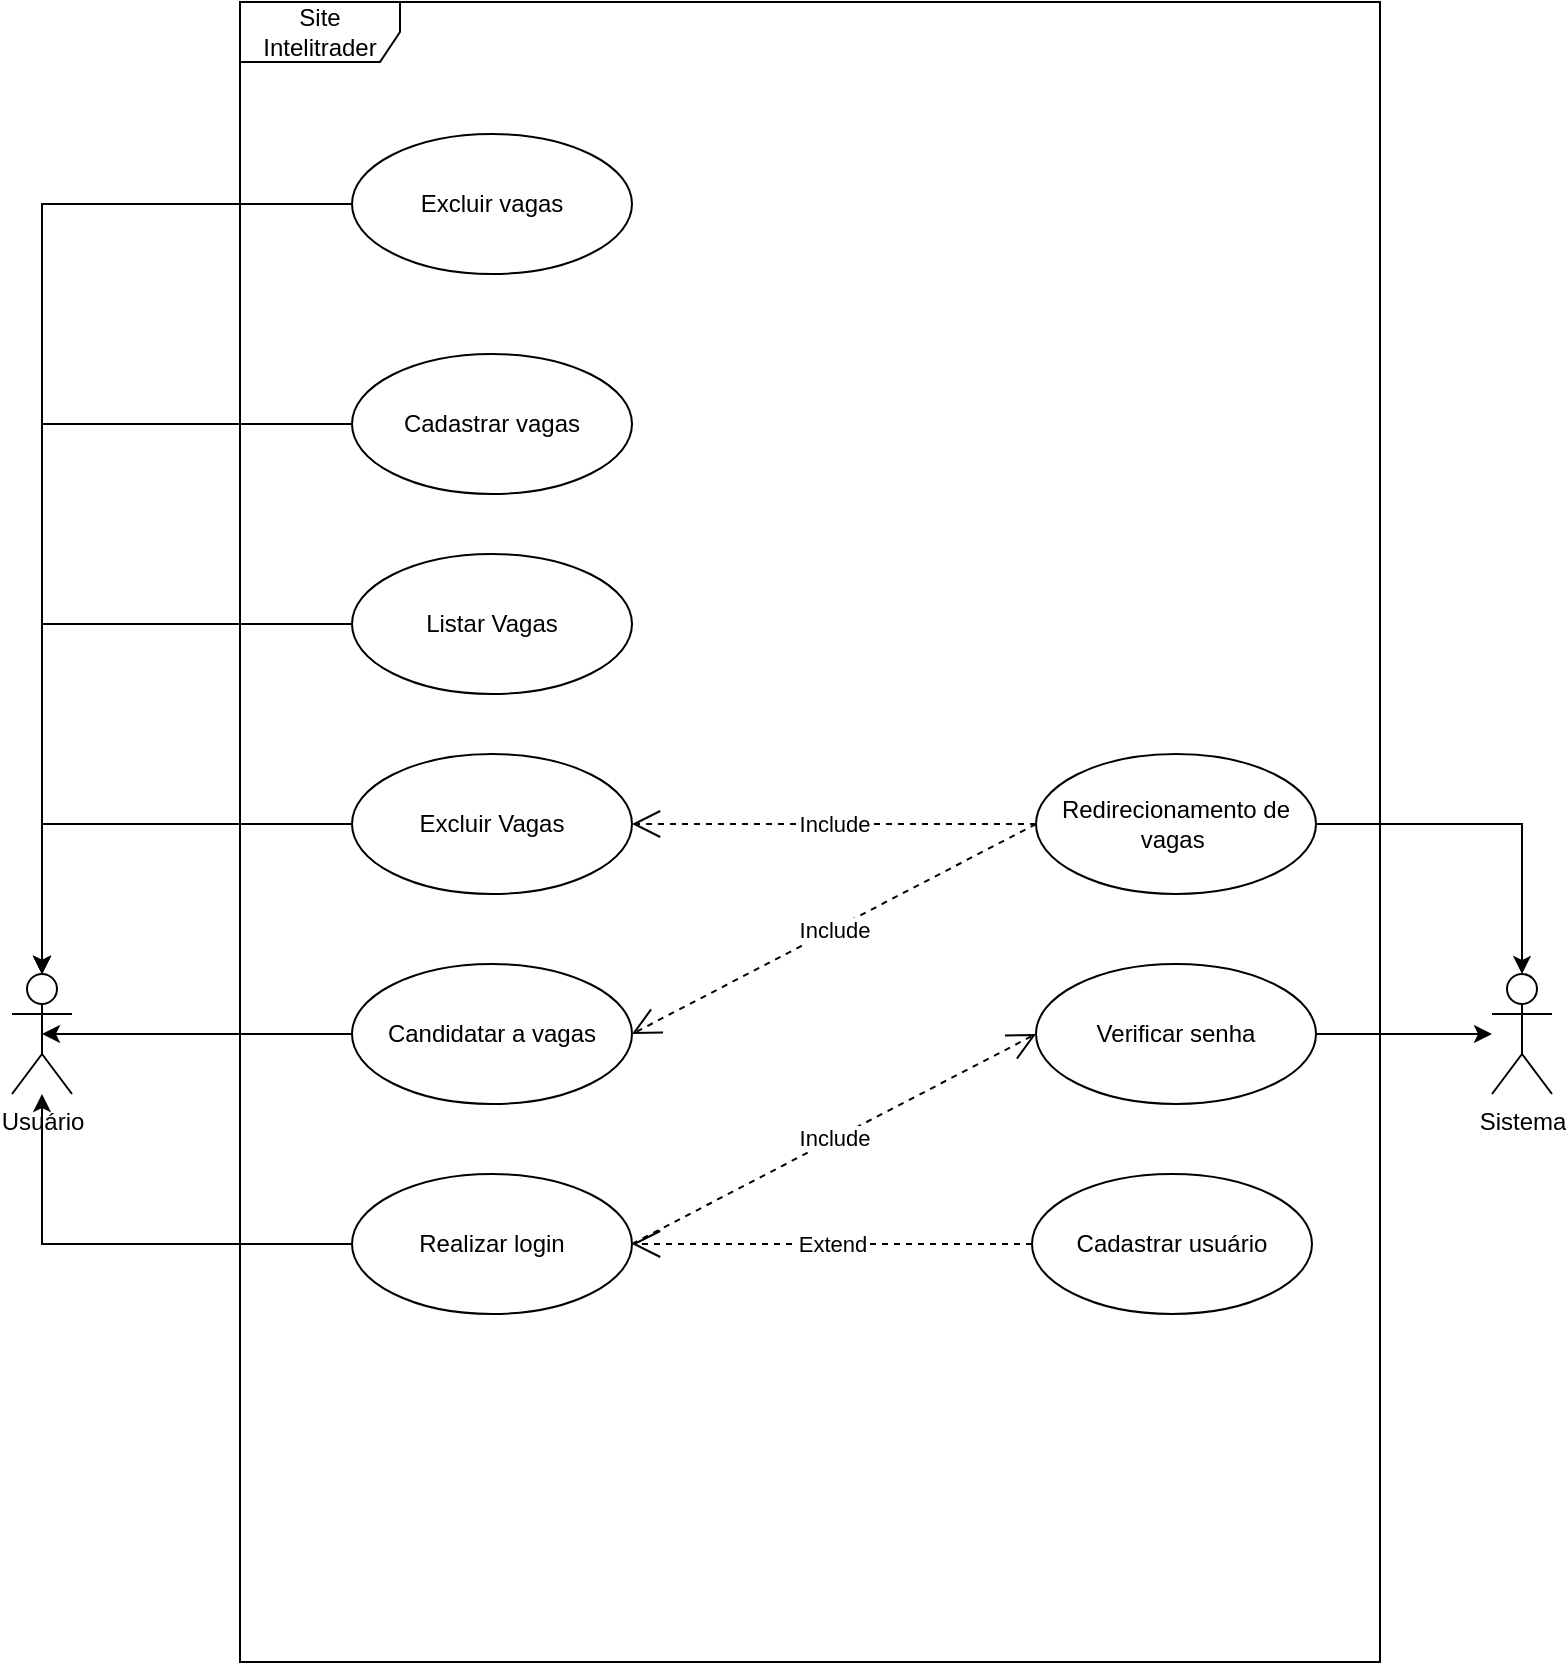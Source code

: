 <mxfile version="15.4.3" type="device" pages="3"><diagram id="Y1GSTV71IrU1WgBcMobA" name="Caso de uso"><mxGraphModel dx="2500" dy="929" grid="1" gridSize="10" guides="1" tooltips="1" connect="1" arrows="1" fold="1" page="1" pageScale="1" pageWidth="827" pageHeight="1169" math="0" shadow="0"><root><mxCell id="0"/><mxCell id="1" parent="0"/><mxCell id="raB1LwZWOxaEmCROiney-6" value="Usuário" style="shape=umlActor;verticalLabelPosition=bottom;verticalAlign=top;html=1;" vertex="1" parent="1"><mxGeometry x="-224" y="586" width="30" height="60" as="geometry"/></mxCell><mxCell id="raB1LwZWOxaEmCROiney-7" style="edgeStyle=orthogonalEdgeStyle;rounded=0;orthogonalLoop=1;jettySize=auto;html=1;" edge="1" parent="1" source="raB1LwZWOxaEmCROiney-8" target="raB1LwZWOxaEmCROiney-6"><mxGeometry relative="1" as="geometry"/></mxCell><mxCell id="raB1LwZWOxaEmCROiney-8" value="Realizar login" style="ellipse;whiteSpace=wrap;html=1;" vertex="1" parent="1"><mxGeometry x="-54" y="686" width="140" height="70" as="geometry"/></mxCell><mxCell id="raB1LwZWOxaEmCROiney-9" style="edgeStyle=orthogonalEdgeStyle;rounded=0;orthogonalLoop=1;jettySize=auto;html=1;exitX=0;exitY=0.5;exitDx=0;exitDy=0;entryX=0.5;entryY=0.5;entryDx=0;entryDy=0;entryPerimeter=0;" edge="1" parent="1" source="raB1LwZWOxaEmCROiney-10" target="raB1LwZWOxaEmCROiney-6"><mxGeometry relative="1" as="geometry"/></mxCell><mxCell id="raB1LwZWOxaEmCROiney-10" value="Candidatar a vagas" style="ellipse;whiteSpace=wrap;html=1;" vertex="1" parent="1"><mxGeometry x="-54" y="581" width="140" height="70" as="geometry"/></mxCell><mxCell id="raB1LwZWOxaEmCROiney-11" value="Sistema" style="shape=umlActor;verticalLabelPosition=bottom;verticalAlign=top;html=1;" vertex="1" parent="1"><mxGeometry x="516" y="586" width="30" height="60" as="geometry"/></mxCell><mxCell id="raB1LwZWOxaEmCROiney-12" style="edgeStyle=orthogonalEdgeStyle;rounded=0;orthogonalLoop=1;jettySize=auto;html=1;exitX=0;exitY=0.5;exitDx=0;exitDy=0;" edge="1" parent="1" source="raB1LwZWOxaEmCROiney-13" target="raB1LwZWOxaEmCROiney-6"><mxGeometry relative="1" as="geometry"/></mxCell><mxCell id="raB1LwZWOxaEmCROiney-13" value="Excluir Vagas" style="ellipse;whiteSpace=wrap;html=1;" vertex="1" parent="1"><mxGeometry x="-54" y="476" width="140" height="70" as="geometry"/></mxCell><mxCell id="raB1LwZWOxaEmCROiney-14" value="Include" style="endArrow=open;endSize=12;dashed=1;html=1;entryX=0;entryY=0.5;entryDx=0;entryDy=0;exitX=1;exitY=0.5;exitDx=0;exitDy=0;" edge="1" parent="1" source="raB1LwZWOxaEmCROiney-8" target="raB1LwZWOxaEmCROiney-16"><mxGeometry width="160" relative="1" as="geometry"><mxPoint x="206" y="666" as="sourcePoint"/><mxPoint x="286" y="666" as="targetPoint"/></mxGeometry></mxCell><mxCell id="raB1LwZWOxaEmCROiney-15" style="edgeStyle=orthogonalEdgeStyle;rounded=0;orthogonalLoop=1;jettySize=auto;html=1;exitX=1;exitY=0.5;exitDx=0;exitDy=0;" edge="1" parent="1" source="raB1LwZWOxaEmCROiney-16" target="raB1LwZWOxaEmCROiney-11"><mxGeometry relative="1" as="geometry"/></mxCell><mxCell id="raB1LwZWOxaEmCROiney-16" value="Verificar senha" style="ellipse;whiteSpace=wrap;html=1;" vertex="1" parent="1"><mxGeometry x="288" y="581" width="140" height="70" as="geometry"/></mxCell><mxCell id="raB1LwZWOxaEmCROiney-17" value="Cadastrar usuário" style="ellipse;whiteSpace=wrap;html=1;" vertex="1" parent="1"><mxGeometry x="286" y="686" width="140" height="70" as="geometry"/></mxCell><mxCell id="raB1LwZWOxaEmCROiney-18" value="Extend" style="endArrow=open;endSize=12;dashed=1;html=1;entryX=1;entryY=0.5;entryDx=0;entryDy=0;exitX=0;exitY=0.5;exitDx=0;exitDy=0;" edge="1" parent="1" source="raB1LwZWOxaEmCROiney-17" target="raB1LwZWOxaEmCROiney-8"><mxGeometry width="160" relative="1" as="geometry"><mxPoint x="196" y="736" as="sourcePoint"/><mxPoint x="346" y="446" as="targetPoint"/></mxGeometry></mxCell><mxCell id="raB1LwZWOxaEmCROiney-19" style="edgeStyle=orthogonalEdgeStyle;rounded=0;orthogonalLoop=1;jettySize=auto;html=1;exitX=0;exitY=0.5;exitDx=0;exitDy=0;" edge="1" parent="1" source="raB1LwZWOxaEmCROiney-20" target="raB1LwZWOxaEmCROiney-6"><mxGeometry relative="1" as="geometry"/></mxCell><mxCell id="raB1LwZWOxaEmCROiney-20" value="Listar Vagas" style="ellipse;whiteSpace=wrap;html=1;" vertex="1" parent="1"><mxGeometry x="-54" y="376" width="140" height="70" as="geometry"/></mxCell><mxCell id="raB1LwZWOxaEmCROiney-21" style="edgeStyle=orthogonalEdgeStyle;rounded=0;orthogonalLoop=1;jettySize=auto;html=1;exitX=1;exitY=0.5;exitDx=0;exitDy=0;" edge="1" parent="1" source="raB1LwZWOxaEmCROiney-22" target="raB1LwZWOxaEmCROiney-11"><mxGeometry relative="1" as="geometry"/></mxCell><mxCell id="raB1LwZWOxaEmCROiney-22" value="Redirecionamento de vagas&amp;nbsp;" style="ellipse;whiteSpace=wrap;html=1;" vertex="1" parent="1"><mxGeometry x="288" y="476" width="140" height="70" as="geometry"/></mxCell><mxCell id="raB1LwZWOxaEmCROiney-23" value="Include" style="endArrow=open;endSize=12;dashed=1;html=1;entryX=1;entryY=0.5;entryDx=0;entryDy=0;exitX=0;exitY=0.5;exitDx=0;exitDy=0;" edge="1" parent="1" source="raB1LwZWOxaEmCROiney-22" target="raB1LwZWOxaEmCROiney-10"><mxGeometry width="160" relative="1" as="geometry"><mxPoint x="85.997" y="596.251" as="sourcePoint"/><mxPoint x="246.5" y="516" as="targetPoint"/></mxGeometry></mxCell><mxCell id="raB1LwZWOxaEmCROiney-24" style="edgeStyle=orthogonalEdgeStyle;rounded=0;orthogonalLoop=1;jettySize=auto;html=1;exitX=0;exitY=0.5;exitDx=0;exitDy=0;entryX=0.5;entryY=0;entryDx=0;entryDy=0;entryPerimeter=0;" edge="1" parent="1" source="raB1LwZWOxaEmCROiney-25" target="raB1LwZWOxaEmCROiney-6"><mxGeometry relative="1" as="geometry"><mxPoint x="-64" y="286" as="sourcePoint"/><mxPoint x="-199" y="596" as="targetPoint"/></mxGeometry></mxCell><mxCell id="raB1LwZWOxaEmCROiney-25" value="Cadastrar vagas" style="ellipse;whiteSpace=wrap;html=1;" vertex="1" parent="1"><mxGeometry x="-54" y="276" width="140" height="70" as="geometry"/></mxCell><mxCell id="raB1LwZWOxaEmCROiney-26" value="Include" style="endArrow=open;endSize=12;dashed=1;html=1;entryX=1;entryY=0.5;entryDx=0;entryDy=0;exitX=0;exitY=0.5;exitDx=0;exitDy=0;" edge="1" parent="1" source="raB1LwZWOxaEmCROiney-22" target="raB1LwZWOxaEmCROiney-13"><mxGeometry width="160" relative="1" as="geometry"><mxPoint x="236" y="521.0" as="sourcePoint"/><mxPoint x="75.497" y="601.251" as="targetPoint"/></mxGeometry></mxCell><mxCell id="raB1LwZWOxaEmCROiney-27" value="Excluir vagas" style="ellipse;whiteSpace=wrap;html=1;" vertex="1" parent="1"><mxGeometry x="-54" y="166" width="140" height="70" as="geometry"/></mxCell><mxCell id="raB1LwZWOxaEmCROiney-28" style="edgeStyle=orthogonalEdgeStyle;rounded=0;orthogonalLoop=1;jettySize=auto;html=1;exitX=0;exitY=0.5;exitDx=0;exitDy=0;entryX=0.5;entryY=0;entryDx=0;entryDy=0;entryPerimeter=0;" edge="1" parent="1" source="raB1LwZWOxaEmCROiney-27" target="raB1LwZWOxaEmCROiney-6"><mxGeometry relative="1" as="geometry"><mxPoint x="-44" y="321" as="sourcePoint"/><mxPoint x="-199" y="596" as="targetPoint"/></mxGeometry></mxCell><mxCell id="raB1LwZWOxaEmCROiney-29" value="Site Intelitrader" style="shape=umlFrame;whiteSpace=wrap;html=1;width=80;height=30;" vertex="1" parent="1"><mxGeometry x="-110" y="100" width="570" height="830" as="geometry"/></mxCell></root></mxGraphModel></diagram><diagram id="bwEKutfenCtStcCAIAfY" name="Modelo Conceitual"><mxGraphModel dx="1422" dy="790" grid="1" gridSize="10" guides="1" tooltips="1" connect="1" arrows="1" fold="1" page="1" pageScale="1" pageWidth="827" pageHeight="1169" math="0" shadow="0"><root><mxCell id="W2teEKX7KAsFR5J98nZA-0"/><mxCell id="W2teEKX7KAsFR5J98nZA-1" parent="W2teEKX7KAsFR5J98nZA-0"/><mxCell id="TiVbPahjFzWWpD836uNY-2" style="edgeStyle=orthogonalEdgeStyle;rounded=0;orthogonalLoop=1;jettySize=auto;html=1;endArrow=none;endFill=0;" edge="1" parent="W2teEKX7KAsFR5J98nZA-1" source="TiVbPahjFzWWpD836uNY-0" target="TiVbPahjFzWWpD836uNY-1"><mxGeometry relative="1" as="geometry"/></mxCell><mxCell id="Egsw6h17_Si0q51_7dnK-1" value="" style="edgeStyle=orthogonalEdgeStyle;rounded=0;orthogonalLoop=1;jettySize=auto;html=1;endArrow=none;endFill=0;" edge="1" parent="W2teEKX7KAsFR5J98nZA-1" source="TiVbPahjFzWWpD836uNY-0" target="Egsw6h17_Si0q51_7dnK-0"><mxGeometry relative="1" as="geometry"/></mxCell><mxCell id="TiVbPahjFzWWpD836uNY-0" value="Usuario" style="rounded=0;whiteSpace=wrap;html=1;" vertex="1" parent="W2teEKX7KAsFR5J98nZA-1"><mxGeometry x="9" y="410" width="120" height="60" as="geometry"/></mxCell><mxCell id="TiVbPahjFzWWpD836uNY-4" value="" style="edgeStyle=orthogonalEdgeStyle;rounded=0;orthogonalLoop=1;jettySize=auto;html=1;endArrow=none;endFill=0;" edge="1" parent="W2teEKX7KAsFR5J98nZA-1" source="TiVbPahjFzWWpD836uNY-1" target="TiVbPahjFzWWpD836uNY-3"><mxGeometry relative="1" as="geometry"/></mxCell><mxCell id="TiVbPahjFzWWpD836uNY-1" value="Possui" style="rhombus;whiteSpace=wrap;html=1;" vertex="1" parent="W2teEKX7KAsFR5J98nZA-1"><mxGeometry x="209" y="400" width="80" height="80" as="geometry"/></mxCell><mxCell id="TiVbPahjFzWWpD836uNY-3" value="Adm/Candidato" style="whiteSpace=wrap;html=1;" vertex="1" parent="W2teEKX7KAsFR5J98nZA-1"><mxGeometry x="369" y="410" width="120" height="60" as="geometry"/></mxCell><mxCell id="TiVbPahjFzWWpD836uNY-6" value="1" style="text;html=1;align=center;verticalAlign=middle;resizable=0;points=[];autosize=1;strokeColor=none;fillColor=none;" vertex="1" parent="W2teEKX7KAsFR5J98nZA-1"><mxGeometry x="129" y="420" width="20" height="20" as="geometry"/></mxCell><mxCell id="TiVbPahjFzWWpD836uNY-7" value="1" style="text;html=1;align=center;verticalAlign=middle;resizable=0;points=[];autosize=1;strokeColor=none;fillColor=none;" vertex="1" parent="W2teEKX7KAsFR5J98nZA-1"><mxGeometry x="349" y="420" width="20" height="20" as="geometry"/></mxCell><mxCell id="Egsw6h17_Si0q51_7dnK-5" style="edgeStyle=orthogonalEdgeStyle;rounded=0;orthogonalLoop=1;jettySize=auto;html=1;entryX=0.5;entryY=0.833;entryDx=0;entryDy=0;entryPerimeter=0;endArrow=none;endFill=0;" edge="1" parent="W2teEKX7KAsFR5J98nZA-1" source="Egsw6h17_Si0q51_7dnK-0" target="Egsw6h17_Si0q51_7dnK-2"><mxGeometry relative="1" as="geometry"/></mxCell><mxCell id="Egsw6h17_Si0q51_7dnK-0" value="Possui" style="rhombus;whiteSpace=wrap;html=1;rounded=0;" vertex="1" parent="W2teEKX7KAsFR5J98nZA-1"><mxGeometry x="29" y="280" width="80" height="80" as="geometry"/></mxCell><mxCell id="Egsw6h17_Si0q51_7dnK-2" value="TipoUsuario" style="rounded=0;whiteSpace=wrap;html=1;" vertex="1" parent="W2teEKX7KAsFR5J98nZA-1"><mxGeometry x="9" y="160" width="120" height="60" as="geometry"/></mxCell><mxCell id="Egsw6h17_Si0q51_7dnK-7" style="edgeStyle=orthogonalEdgeStyle;rounded=0;orthogonalLoop=1;jettySize=auto;html=1;entryX=1;entryY=0.5;entryDx=0;entryDy=0;endArrow=none;endFill=0;" edge="1" parent="W2teEKX7KAsFR5J98nZA-1" source="Egsw6h17_Si0q51_7dnK-6" target="TiVbPahjFzWWpD836uNY-3"><mxGeometry relative="1" as="geometry"/></mxCell><mxCell id="Egsw6h17_Si0q51_7dnK-10" value="" style="edgeStyle=orthogonalEdgeStyle;rounded=0;orthogonalLoop=1;jettySize=auto;html=1;endArrow=none;endFill=0;" edge="1" parent="W2teEKX7KAsFR5J98nZA-1" source="Egsw6h17_Si0q51_7dnK-6" target="Egsw6h17_Si0q51_7dnK-9"><mxGeometry relative="1" as="geometry"/></mxCell><mxCell id="Egsw6h17_Si0q51_7dnK-6" value="Possui" style="rhombus;whiteSpace=wrap;html=1;rounded=0;" vertex="1" parent="W2teEKX7KAsFR5J98nZA-1"><mxGeometry x="559" y="400" width="80" height="80" as="geometry"/></mxCell><mxCell id="Egsw6h17_Si0q51_7dnK-8" value="1" style="text;html=1;align=center;verticalAlign=middle;resizable=0;points=[];autosize=1;strokeColor=none;fillColor=none;" vertex="1" parent="W2teEKX7KAsFR5J98nZA-1"><mxGeometry x="489" y="420" width="20" height="20" as="geometry"/></mxCell><mxCell id="Egsw6h17_Si0q51_7dnK-13" value="" style="edgeStyle=orthogonalEdgeStyle;rounded=0;orthogonalLoop=1;jettySize=auto;html=1;endArrow=none;endFill=0;" edge="1" parent="W2teEKX7KAsFR5J98nZA-1" source="Egsw6h17_Si0q51_7dnK-9" target="Egsw6h17_Si0q51_7dnK-12"><mxGeometry relative="1" as="geometry"/></mxCell><mxCell id="Egsw6h17_Si0q51_7dnK-9" value="Candidatar" style="whiteSpace=wrap;html=1;rounded=0;" vertex="1" parent="W2teEKX7KAsFR5J98nZA-1"><mxGeometry x="699" y="410" width="120" height="60" as="geometry"/></mxCell><mxCell id="Egsw6h17_Si0q51_7dnK-11" value="N" style="text;html=1;align=center;verticalAlign=middle;resizable=0;points=[];autosize=1;strokeColor=none;fillColor=none;" vertex="1" parent="W2teEKX7KAsFR5J98nZA-1"><mxGeometry x="679" y="420" width="20" height="20" as="geometry"/></mxCell><mxCell id="Egsw6h17_Si0q51_7dnK-15" value="" style="edgeStyle=orthogonalEdgeStyle;rounded=0;orthogonalLoop=1;jettySize=auto;html=1;endArrow=none;endFill=0;" edge="1" parent="W2teEKX7KAsFR5J98nZA-1" source="Egsw6h17_Si0q51_7dnK-12" target="Egsw6h17_Si0q51_7dnK-14"><mxGeometry relative="1" as="geometry"/></mxCell><mxCell id="Egsw6h17_Si0q51_7dnK-12" value="Possui" style="rhombus;whiteSpace=wrap;html=1;rounded=0;" vertex="1" parent="W2teEKX7KAsFR5J98nZA-1"><mxGeometry x="719" y="520" width="80" height="80" as="geometry"/></mxCell><mxCell id="Egsw6h17_Si0q51_7dnK-17" value="" style="edgeStyle=orthogonalEdgeStyle;rounded=0;orthogonalLoop=1;jettySize=auto;html=1;endArrow=none;endFill=0;" edge="1" parent="W2teEKX7KAsFR5J98nZA-1" source="Egsw6h17_Si0q51_7dnK-14" target="Egsw6h17_Si0q51_7dnK-16"><mxGeometry relative="1" as="geometry"/></mxCell><mxCell id="Egsw6h17_Si0q51_7dnK-14" value="vagas" style="whiteSpace=wrap;html=1;rounded=0;" vertex="1" parent="W2teEKX7KAsFR5J98nZA-1"><mxGeometry x="699" y="650" width="120" height="60" as="geometry"/></mxCell><mxCell id="Egsw6h17_Si0q51_7dnK-19" value="" style="edgeStyle=orthogonalEdgeStyle;rounded=0;orthogonalLoop=1;jettySize=auto;html=1;endArrow=none;endFill=0;" edge="1" parent="W2teEKX7KAsFR5J98nZA-1" source="Egsw6h17_Si0q51_7dnK-16" target="Egsw6h17_Si0q51_7dnK-18"><mxGeometry relative="1" as="geometry"/></mxCell><mxCell id="Egsw6h17_Si0q51_7dnK-16" value="Possui" style="rhombus;whiteSpace=wrap;html=1;rounded=0;" vertex="1" parent="W2teEKX7KAsFR5J98nZA-1"><mxGeometry x="559" y="640" width="80" height="80" as="geometry"/></mxCell><mxCell id="Egsw6h17_Si0q51_7dnK-18" value="TipoVaga" style="whiteSpace=wrap;html=1;rounded=0;" vertex="1" parent="W2teEKX7KAsFR5J98nZA-1"><mxGeometry x="369" y="650" width="120" height="60" as="geometry"/></mxCell><mxCell id="PvaZ7RmOQPfulCfhT3-t-0" value="1" style="text;html=1;align=center;verticalAlign=middle;resizable=0;points=[];autosize=1;strokeColor=none;fillColor=none;" vertex="1" parent="W2teEKX7KAsFR5J98nZA-1"><mxGeometry x="69" y="220" width="20" height="20" as="geometry"/></mxCell><mxCell id="PvaZ7RmOQPfulCfhT3-t-1" value="N" style="text;html=1;align=center;verticalAlign=middle;resizable=0;points=[];autosize=1;strokeColor=none;fillColor=none;" vertex="1" parent="W2teEKX7KAsFR5J98nZA-1"><mxGeometry x="69" y="390" width="20" height="20" as="geometry"/></mxCell><mxCell id="PvaZ7RmOQPfulCfhT3-t-2" value="1" style="text;html=1;align=center;verticalAlign=middle;resizable=0;points=[];autosize=1;strokeColor=none;fillColor=none;" vertex="1" parent="W2teEKX7KAsFR5J98nZA-1"><mxGeometry x="489" y="660" width="20" height="20" as="geometry"/></mxCell><mxCell id="PvaZ7RmOQPfulCfhT3-t-3" value="N" style="text;html=1;align=center;verticalAlign=middle;resizable=0;points=[];autosize=1;strokeColor=none;fillColor=none;" vertex="1" parent="W2teEKX7KAsFR5J98nZA-1"><mxGeometry x="679" y="660" width="20" height="20" as="geometry"/></mxCell><mxCell id="c2Va4amc-2Da2pi1P0M8-0" value="1" style="text;html=1;align=center;verticalAlign=middle;resizable=0;points=[];autosize=1;strokeColor=none;fillColor=none;" vertex="1" parent="W2teEKX7KAsFR5J98nZA-1"><mxGeometry x="759" y="470" width="20" height="20" as="geometry"/></mxCell><mxCell id="c2Va4amc-2Da2pi1P0M8-1" value="N" style="text;html=1;align=center;verticalAlign=middle;resizable=0;points=[];autosize=1;strokeColor=none;fillColor=none;" vertex="1" parent="W2teEKX7KAsFR5J98nZA-1"><mxGeometry x="759" y="630" width="20" height="20" as="geometry"/></mxCell></root></mxGraphModel></diagram><diagram id="BxWd1fiNVWk5Wi4YgkBs" name="Modelo Lógico"><mxGraphModel dx="1673" dy="929" grid="1" gridSize="10" guides="1" tooltips="1" connect="1" arrows="1" fold="1" page="1" pageScale="1" pageWidth="827" pageHeight="1169" math="0" shadow="0"><root><mxCell id="8mKoAELsf93qYcdLCxJ8-0"/><mxCell id="8mKoAELsf93qYcdLCxJ8-1" parent="8mKoAELsf93qYcdLCxJ8-0"/><mxCell id="8mKoAELsf93qYcdLCxJ8-7" value="Usuario" style="shape=table;startSize=30;container=1;collapsible=1;childLayout=tableLayout;fixedRows=1;rowLines=0;fontStyle=1;align=center;resizeLast=1;horizontal=1;columnLines=1;resizeLastRow=0;" vertex="1" parent="8mKoAELsf93qYcdLCxJ8-1"><mxGeometry x="320" y="380" width="180" height="250" as="geometry"/></mxCell><mxCell id="8mKoAELsf93qYcdLCxJ8-8" value="" style="shape=partialRectangle;collapsible=0;dropTarget=0;pointerEvents=0;fillColor=none;top=0;left=0;bottom=0;right=0;points=[[0,0.5],[1,0.5]];portConstraint=eastwest;" vertex="1" parent="8mKoAELsf93qYcdLCxJ8-7"><mxGeometry y="30" width="180" height="31" as="geometry"/></mxCell><mxCell id="8mKoAELsf93qYcdLCxJ8-9" value="PK" style="shape=partialRectangle;connectable=0;fillColor=none;top=0;left=0;bottom=0;right=0;fontStyle=1;overflow=hidden;" vertex="1" parent="8mKoAELsf93qYcdLCxJ8-8"><mxGeometry width="30" height="31" as="geometry"><mxRectangle width="30" height="31" as="alternateBounds"/></mxGeometry></mxCell><mxCell id="8mKoAELsf93qYcdLCxJ8-10" value="IdUsuario" style="shape=partialRectangle;connectable=0;fillColor=none;top=0;left=0;bottom=0;right=0;align=left;spacingLeft=6;fontStyle=5;overflow=hidden;allowArrows=1;" vertex="1" parent="8mKoAELsf93qYcdLCxJ8-8"><mxGeometry x="30" width="150" height="31" as="geometry"><mxRectangle width="150" height="31" as="alternateBounds"/></mxGeometry></mxCell><mxCell id="EWWlyylzHyjjGWIol_SN-2" value="" style="shape=partialRectangle;collapsible=0;dropTarget=0;pointerEvents=0;fillColor=none;top=0;left=0;bottom=1;right=0;points=[[0,0.5],[1,0.5]];portConstraint=eastwest;" vertex="1" parent="8mKoAELsf93qYcdLCxJ8-7"><mxGeometry y="61" width="180" height="32" as="geometry"/></mxCell><mxCell id="EWWlyylzHyjjGWIol_SN-3" value="FK" style="shape=partialRectangle;connectable=0;fillColor=none;top=0;left=0;bottom=0;right=0;fontStyle=1;overflow=hidden;" vertex="1" parent="EWWlyylzHyjjGWIol_SN-2"><mxGeometry width="30" height="32" as="geometry"><mxRectangle width="30" height="32" as="alternateBounds"/></mxGeometry></mxCell><mxCell id="EWWlyylzHyjjGWIol_SN-4" value="IdTipoUsuario" style="shape=partialRectangle;connectable=0;fillColor=none;top=0;left=0;bottom=0;right=0;align=left;spacingLeft=6;fontStyle=5;overflow=hidden;allowArrows=1;" vertex="1" parent="EWWlyylzHyjjGWIol_SN-2"><mxGeometry x="30" width="150" height="32" as="geometry"><mxRectangle width="150" height="32" as="alternateBounds"/></mxGeometry></mxCell><mxCell id="8mKoAELsf93qYcdLCxJ8-23" value="" style="shape=partialRectangle;collapsible=0;dropTarget=0;pointerEvents=0;fillColor=none;top=0;left=0;bottom=0;right=0;points=[[0,0.5],[1,0.5]];portConstraint=eastwest;" vertex="1" parent="8mKoAELsf93qYcdLCxJ8-7"><mxGeometry y="93" width="180" height="31" as="geometry"/></mxCell><mxCell id="8mKoAELsf93qYcdLCxJ8-24" value="" style="shape=partialRectangle;connectable=0;fillColor=none;top=0;left=0;bottom=0;right=0;editable=1;overflow=hidden;" vertex="1" parent="8mKoAELsf93qYcdLCxJ8-23"><mxGeometry width="30" height="31" as="geometry"><mxRectangle width="30" height="31" as="alternateBounds"/></mxGeometry></mxCell><mxCell id="8mKoAELsf93qYcdLCxJ8-25" value="Nome" style="shape=partialRectangle;connectable=0;fillColor=none;top=0;left=0;bottom=0;right=0;align=left;spacingLeft=6;overflow=hidden;" vertex="1" parent="8mKoAELsf93qYcdLCxJ8-23"><mxGeometry x="30" width="150" height="31" as="geometry"><mxRectangle width="150" height="31" as="alternateBounds"/></mxGeometry></mxCell><mxCell id="8mKoAELsf93qYcdLCxJ8-11" value="" style="shape=partialRectangle;collapsible=0;dropTarget=0;pointerEvents=0;fillColor=none;top=0;left=0;bottom=0;right=0;points=[[0,0.5],[1,0.5]];portConstraint=eastwest;" vertex="1" parent="8mKoAELsf93qYcdLCxJ8-7"><mxGeometry y="124" width="180" height="32" as="geometry"/></mxCell><mxCell id="8mKoAELsf93qYcdLCxJ8-12" value="" style="shape=partialRectangle;connectable=0;fillColor=none;top=0;left=0;bottom=0;right=0;editable=1;overflow=hidden;" vertex="1" parent="8mKoAELsf93qYcdLCxJ8-11"><mxGeometry width="30" height="32" as="geometry"><mxRectangle width="30" height="32" as="alternateBounds"/></mxGeometry></mxCell><mxCell id="8mKoAELsf93qYcdLCxJ8-13" value="Email" style="shape=partialRectangle;connectable=0;fillColor=none;top=0;left=0;bottom=0;right=0;align=left;spacingLeft=6;overflow=hidden;" vertex="1" parent="8mKoAELsf93qYcdLCxJ8-11"><mxGeometry x="30" width="150" height="32" as="geometry"><mxRectangle width="150" height="32" as="alternateBounds"/></mxGeometry></mxCell><mxCell id="8mKoAELsf93qYcdLCxJ8-14" value="" style="shape=partialRectangle;collapsible=0;dropTarget=0;pointerEvents=0;fillColor=none;top=0;left=0;bottom=0;right=0;points=[[0,0.5],[1,0.5]];portConstraint=eastwest;" vertex="1" parent="8mKoAELsf93qYcdLCxJ8-7"><mxGeometry y="156" width="180" height="31" as="geometry"/></mxCell><mxCell id="8mKoAELsf93qYcdLCxJ8-15" value="" style="shape=partialRectangle;connectable=0;fillColor=none;top=0;left=0;bottom=0;right=0;editable=1;overflow=hidden;" vertex="1" parent="8mKoAELsf93qYcdLCxJ8-14"><mxGeometry width="30" height="31" as="geometry"><mxRectangle width="30" height="31" as="alternateBounds"/></mxGeometry></mxCell><mxCell id="8mKoAELsf93qYcdLCxJ8-16" value="Senha" style="shape=partialRectangle;connectable=0;fillColor=none;top=0;left=0;bottom=0;right=0;align=left;spacingLeft=6;overflow=hidden;" vertex="1" parent="8mKoAELsf93qYcdLCxJ8-14"><mxGeometry x="30" width="150" height="31" as="geometry"><mxRectangle width="150" height="31" as="alternateBounds"/></mxGeometry></mxCell><mxCell id="8mKoAELsf93qYcdLCxJ8-17" value="" style="shape=partialRectangle;collapsible=0;dropTarget=0;pointerEvents=0;fillColor=none;top=0;left=0;bottom=0;right=0;points=[[0,0.5],[1,0.5]];portConstraint=eastwest;" vertex="1" parent="8mKoAELsf93qYcdLCxJ8-7"><mxGeometry y="187" width="180" height="32" as="geometry"/></mxCell><mxCell id="8mKoAELsf93qYcdLCxJ8-18" value="" style="shape=partialRectangle;connectable=0;fillColor=none;top=0;left=0;bottom=0;right=0;editable=1;overflow=hidden;" vertex="1" parent="8mKoAELsf93qYcdLCxJ8-17"><mxGeometry width="30" height="32" as="geometry"><mxRectangle width="30" height="32" as="alternateBounds"/></mxGeometry></mxCell><mxCell id="8mKoAELsf93qYcdLCxJ8-19" value="Telefone" style="shape=partialRectangle;connectable=0;fillColor=none;top=0;left=0;bottom=0;right=0;align=left;spacingLeft=6;overflow=hidden;" vertex="1" parent="8mKoAELsf93qYcdLCxJ8-17"><mxGeometry x="30" width="150" height="32" as="geometry"><mxRectangle width="150" height="32" as="alternateBounds"/></mxGeometry></mxCell><mxCell id="8mKoAELsf93qYcdLCxJ8-20" value="" style="shape=partialRectangle;collapsible=0;dropTarget=0;pointerEvents=0;fillColor=none;top=0;left=0;bottom=0;right=0;points=[[0,0.5],[1,0.5]];portConstraint=eastwest;" vertex="1" parent="8mKoAELsf93qYcdLCxJ8-7"><mxGeometry y="219" width="180" height="31" as="geometry"/></mxCell><mxCell id="8mKoAELsf93qYcdLCxJ8-21" value="" style="shape=partialRectangle;connectable=0;fillColor=none;top=0;left=0;bottom=0;right=0;editable=1;overflow=hidden;" vertex="1" parent="8mKoAELsf93qYcdLCxJ8-20"><mxGeometry width="30" height="31" as="geometry"><mxRectangle width="30" height="31" as="alternateBounds"/></mxGeometry></mxCell><mxCell id="8mKoAELsf93qYcdLCxJ8-22" value="CPF" style="shape=partialRectangle;connectable=0;fillColor=none;top=0;left=0;bottom=0;right=0;align=left;spacingLeft=6;overflow=hidden;" vertex="1" parent="8mKoAELsf93qYcdLCxJ8-20"><mxGeometry x="30" width="150" height="31" as="geometry"><mxRectangle width="150" height="31" as="alternateBounds"/></mxGeometry></mxCell><mxCell id="8mKoAELsf93qYcdLCxJ8-26" value="Vaga" style="shape=table;startSize=30;container=1;collapsible=1;childLayout=tableLayout;fixedRows=1;rowLines=0;fontStyle=1;align=center;resizeLast=1;" vertex="1" parent="8mKoAELsf93qYcdLCxJ8-1"><mxGeometry x="580" y="600" width="180" height="220" as="geometry"/></mxCell><mxCell id="8mKoAELsf93qYcdLCxJ8-27" value="" style="shape=partialRectangle;collapsible=0;dropTarget=0;pointerEvents=0;fillColor=none;top=0;left=0;bottom=0;right=0;points=[[0,0.5],[1,0.5]];portConstraint=eastwest;" vertex="1" parent="8mKoAELsf93qYcdLCxJ8-26"><mxGeometry y="30" width="180" height="30" as="geometry"/></mxCell><mxCell id="8mKoAELsf93qYcdLCxJ8-28" value="PK" style="shape=partialRectangle;connectable=0;fillColor=none;top=0;left=0;bottom=0;right=0;fontStyle=1;overflow=hidden;" vertex="1" parent="8mKoAELsf93qYcdLCxJ8-27"><mxGeometry width="60" height="30" as="geometry"><mxRectangle width="60" height="30" as="alternateBounds"/></mxGeometry></mxCell><mxCell id="8mKoAELsf93qYcdLCxJ8-29" value="IdVaga" style="shape=partialRectangle;connectable=0;fillColor=none;top=0;left=0;bottom=0;right=0;align=left;spacingLeft=6;fontStyle=5;overflow=hidden;" vertex="1" parent="8mKoAELsf93qYcdLCxJ8-27"><mxGeometry x="60" width="120" height="30" as="geometry"><mxRectangle width="120" height="30" as="alternateBounds"/></mxGeometry></mxCell><mxCell id="v90AaPBVnAHP3sKpvEuR-0" value="" style="shape=partialRectangle;collapsible=0;dropTarget=0;pointerEvents=0;fillColor=none;top=0;left=0;bottom=0;right=0;points=[[0,0.5],[1,0.5]];portConstraint=eastwest;" vertex="1" parent="8mKoAELsf93qYcdLCxJ8-26"><mxGeometry y="60" width="180" height="30" as="geometry"/></mxCell><mxCell id="v90AaPBVnAHP3sKpvEuR-1" value="FK" style="shape=partialRectangle;connectable=0;fillColor=none;top=0;left=0;bottom=0;right=0;fontStyle=1;overflow=hidden;" vertex="1" parent="v90AaPBVnAHP3sKpvEuR-0"><mxGeometry width="60" height="30" as="geometry"><mxRectangle width="60" height="30" as="alternateBounds"/></mxGeometry></mxCell><mxCell id="v90AaPBVnAHP3sKpvEuR-2" value="IdTipoVaga" style="shape=partialRectangle;connectable=0;fillColor=none;top=0;left=0;bottom=0;right=0;align=left;spacingLeft=6;fontStyle=5;overflow=hidden;" vertex="1" parent="v90AaPBVnAHP3sKpvEuR-0"><mxGeometry x="60" width="120" height="30" as="geometry"><mxRectangle width="120" height="30" as="alternateBounds"/></mxGeometry></mxCell><mxCell id="8mKoAELsf93qYcdLCxJ8-30" value="" style="shape=partialRectangle;collapsible=0;dropTarget=0;pointerEvents=0;fillColor=none;top=0;left=0;bottom=1;right=0;points=[[0,0.5],[1,0.5]];portConstraint=eastwest;" vertex="1" parent="8mKoAELsf93qYcdLCxJ8-26"><mxGeometry y="90" width="180" height="30" as="geometry"/></mxCell><mxCell id="8mKoAELsf93qYcdLCxJ8-31" value="FK" style="shape=partialRectangle;connectable=0;fillColor=none;top=0;left=0;bottom=0;right=0;fontStyle=1;overflow=hidden;" vertex="1" parent="8mKoAELsf93qYcdLCxJ8-30"><mxGeometry width="60" height="30" as="geometry"><mxRectangle width="60" height="30" as="alternateBounds"/></mxGeometry></mxCell><mxCell id="8mKoAELsf93qYcdLCxJ8-32" value="IdUsuario" style="shape=partialRectangle;connectable=0;fillColor=none;top=0;left=0;bottom=0;right=0;align=left;spacingLeft=6;fontStyle=5;overflow=hidden;" vertex="1" parent="8mKoAELsf93qYcdLCxJ8-30"><mxGeometry x="60" width="120" height="30" as="geometry"><mxRectangle width="120" height="30" as="alternateBounds"/></mxGeometry></mxCell><mxCell id="8mKoAELsf93qYcdLCxJ8-39" value="" style="shape=partialRectangle;collapsible=0;dropTarget=0;pointerEvents=0;fillColor=none;top=0;left=0;bottom=0;right=0;points=[[0,0.5],[1,0.5]];portConstraint=eastwest;" vertex="1" parent="8mKoAELsf93qYcdLCxJ8-26"><mxGeometry y="120" width="180" height="30" as="geometry"/></mxCell><mxCell id="8mKoAELsf93qYcdLCxJ8-40" value="" style="shape=partialRectangle;connectable=0;fillColor=none;top=0;left=0;bottom=0;right=0;editable=1;overflow=hidden;" vertex="1" parent="8mKoAELsf93qYcdLCxJ8-39"><mxGeometry width="60" height="30" as="geometry"><mxRectangle width="60" height="30" as="alternateBounds"/></mxGeometry></mxCell><mxCell id="8mKoAELsf93qYcdLCxJ8-41" value="Nome" style="shape=partialRectangle;connectable=0;fillColor=none;top=0;left=0;bottom=0;right=0;align=left;spacingLeft=6;overflow=hidden;" vertex="1" parent="8mKoAELsf93qYcdLCxJ8-39"><mxGeometry x="60" width="120" height="30" as="geometry"><mxRectangle width="120" height="30" as="alternateBounds"/></mxGeometry></mxCell><mxCell id="8mKoAELsf93qYcdLCxJ8-33" value="" style="shape=partialRectangle;collapsible=0;dropTarget=0;pointerEvents=0;fillColor=none;top=0;left=0;bottom=0;right=0;points=[[0,0.5],[1,0.5]];portConstraint=eastwest;" vertex="1" parent="8mKoAELsf93qYcdLCxJ8-26"><mxGeometry y="150" width="180" height="30" as="geometry"/></mxCell><mxCell id="8mKoAELsf93qYcdLCxJ8-34" value="" style="shape=partialRectangle;connectable=0;fillColor=none;top=0;left=0;bottom=0;right=0;editable=1;overflow=hidden;" vertex="1" parent="8mKoAELsf93qYcdLCxJ8-33"><mxGeometry width="60" height="30" as="geometry"><mxRectangle width="60" height="30" as="alternateBounds"/></mxGeometry></mxCell><mxCell id="8mKoAELsf93qYcdLCxJ8-35" value="Quantidade" style="shape=partialRectangle;connectable=0;fillColor=none;top=0;left=0;bottom=0;right=0;align=left;spacingLeft=6;overflow=hidden;" vertex="1" parent="8mKoAELsf93qYcdLCxJ8-33"><mxGeometry x="60" width="120" height="30" as="geometry"><mxRectangle width="120" height="30" as="alternateBounds"/></mxGeometry></mxCell><mxCell id="8mKoAELsf93qYcdLCxJ8-36" value="" style="shape=partialRectangle;collapsible=0;dropTarget=0;pointerEvents=0;fillColor=none;top=0;left=0;bottom=0;right=0;points=[[0,0.5],[1,0.5]];portConstraint=eastwest;" vertex="1" parent="8mKoAELsf93qYcdLCxJ8-26"><mxGeometry y="180" width="180" height="30" as="geometry"/></mxCell><mxCell id="8mKoAELsf93qYcdLCxJ8-37" value="" style="shape=partialRectangle;connectable=0;fillColor=none;top=0;left=0;bottom=0;right=0;editable=1;overflow=hidden;" vertex="1" parent="8mKoAELsf93qYcdLCxJ8-36"><mxGeometry width="60" height="30" as="geometry"><mxRectangle width="60" height="30" as="alternateBounds"/></mxGeometry></mxCell><mxCell id="8mKoAELsf93qYcdLCxJ8-38" value="Discricao" style="shape=partialRectangle;connectable=0;fillColor=none;top=0;left=0;bottom=0;right=0;align=left;spacingLeft=6;overflow=hidden;" vertex="1" parent="8mKoAELsf93qYcdLCxJ8-36"><mxGeometry x="60" width="120" height="30" as="geometry"><mxRectangle width="120" height="30" as="alternateBounds"/></mxGeometry></mxCell><mxCell id="8mKoAELsf93qYcdLCxJ8-58" value="Candidatar" style="shape=table;startSize=30;container=1;collapsible=1;childLayout=tableLayout;fixedRows=1;rowLines=0;fontStyle=1;align=center;resizeLast=1;" vertex="1" parent="8mKoAELsf93qYcdLCxJ8-1"><mxGeometry x="590" y="380" width="180" height="160" as="geometry"/></mxCell><mxCell id="8mKoAELsf93qYcdLCxJ8-59" value="" style="shape=partialRectangle;collapsible=0;dropTarget=0;pointerEvents=0;fillColor=none;top=0;left=0;bottom=0;right=0;points=[[0,0.5],[1,0.5]];portConstraint=eastwest;" vertex="1" parent="8mKoAELsf93qYcdLCxJ8-58"><mxGeometry y="30" width="180" height="30" as="geometry"/></mxCell><mxCell id="8mKoAELsf93qYcdLCxJ8-60" value="PK" style="shape=partialRectangle;connectable=0;fillColor=none;top=0;left=0;bottom=0;right=0;fontStyle=1;overflow=hidden;" vertex="1" parent="8mKoAELsf93qYcdLCxJ8-59"><mxGeometry width="60" height="30" as="geometry"><mxRectangle width="60" height="30" as="alternateBounds"/></mxGeometry></mxCell><mxCell id="8mKoAELsf93qYcdLCxJ8-61" value="IdCandidatar" style="shape=partialRectangle;connectable=0;fillColor=none;top=0;left=0;bottom=0;right=0;align=left;spacingLeft=6;fontStyle=5;overflow=hidden;" vertex="1" parent="8mKoAELsf93qYcdLCxJ8-59"><mxGeometry x="60" width="120" height="30" as="geometry"><mxRectangle width="120" height="30" as="alternateBounds"/></mxGeometry></mxCell><mxCell id="8mKoAELsf93qYcdLCxJ8-140" value="" style="shape=partialRectangle;collapsible=0;dropTarget=0;pointerEvents=0;fillColor=none;top=0;left=0;bottom=0;right=0;points=[[0,0.5],[1,0.5]];portConstraint=eastwest;" vertex="1" parent="8mKoAELsf93qYcdLCxJ8-58"><mxGeometry y="60" width="180" height="30" as="geometry"/></mxCell><mxCell id="8mKoAELsf93qYcdLCxJ8-141" value="FK" style="shape=partialRectangle;connectable=0;fillColor=none;top=0;left=0;bottom=0;right=0;fontStyle=1;overflow=hidden;" vertex="1" parent="8mKoAELsf93qYcdLCxJ8-140"><mxGeometry width="60" height="30" as="geometry"><mxRectangle width="60" height="30" as="alternateBounds"/></mxGeometry></mxCell><mxCell id="8mKoAELsf93qYcdLCxJ8-142" value="IdVaga" style="shape=partialRectangle;connectable=0;fillColor=none;top=0;left=0;bottom=0;right=0;align=left;spacingLeft=6;fontStyle=5;overflow=hidden;" vertex="1" parent="8mKoAELsf93qYcdLCxJ8-140"><mxGeometry x="60" width="120" height="30" as="geometry"><mxRectangle width="120" height="30" as="alternateBounds"/></mxGeometry></mxCell><mxCell id="8mKoAELsf93qYcdLCxJ8-62" value="" style="shape=partialRectangle;collapsible=0;dropTarget=0;pointerEvents=0;fillColor=none;top=0;left=0;bottom=1;right=0;points=[[0,0.5],[1,0.5]];portConstraint=eastwest;" vertex="1" parent="8mKoAELsf93qYcdLCxJ8-58"><mxGeometry y="90" width="180" height="30" as="geometry"/></mxCell><mxCell id="8mKoAELsf93qYcdLCxJ8-63" value="FK" style="shape=partialRectangle;connectable=0;fillColor=none;top=0;left=0;bottom=0;right=0;fontStyle=1;overflow=hidden;" vertex="1" parent="8mKoAELsf93qYcdLCxJ8-62"><mxGeometry width="60" height="30" as="geometry"><mxRectangle width="60" height="30" as="alternateBounds"/></mxGeometry></mxCell><mxCell id="8mKoAELsf93qYcdLCxJ8-64" value="IdUsuario" style="shape=partialRectangle;connectable=0;fillColor=none;top=0;left=0;bottom=0;right=0;align=left;spacingLeft=6;fontStyle=5;overflow=hidden;" vertex="1" parent="8mKoAELsf93qYcdLCxJ8-62"><mxGeometry x="60" width="120" height="30" as="geometry"><mxRectangle width="120" height="30" as="alternateBounds"/></mxGeometry></mxCell><mxCell id="8mKoAELsf93qYcdLCxJ8-68" value="" style="shape=partialRectangle;collapsible=0;dropTarget=0;pointerEvents=0;fillColor=none;top=0;left=0;bottom=0;right=0;points=[[0,0.5],[1,0.5]];portConstraint=eastwest;" vertex="1" parent="8mKoAELsf93qYcdLCxJ8-58"><mxGeometry y="120" width="180" height="30" as="geometry"/></mxCell><mxCell id="8mKoAELsf93qYcdLCxJ8-69" value="" style="shape=partialRectangle;connectable=0;fillColor=none;top=0;left=0;bottom=0;right=0;editable=1;overflow=hidden;" vertex="1" parent="8mKoAELsf93qYcdLCxJ8-68"><mxGeometry width="60" height="30" as="geometry"><mxRectangle width="60" height="30" as="alternateBounds"/></mxGeometry></mxCell><mxCell id="8mKoAELsf93qYcdLCxJ8-70" value="Quantidade" style="shape=partialRectangle;connectable=0;fillColor=none;top=0;left=0;bottom=0;right=0;align=left;spacingLeft=6;overflow=hidden;" vertex="1" parent="8mKoAELsf93qYcdLCxJ8-68"><mxGeometry x="60" width="120" height="30" as="geometry"><mxRectangle width="120" height="30" as="alternateBounds"/></mxGeometry></mxCell><mxCell id="CaIikJdqQBNdO-rup_Mp-2" value="TipoUsuario" style="shape=table;startSize=30;container=1;collapsible=1;childLayout=tableLayout;fixedRows=1;rowLines=0;fontStyle=1;align=center;resizeLast=1;" vertex="1" parent="8mKoAELsf93qYcdLCxJ8-1"><mxGeometry x="70" y="610" width="180" height="100" as="geometry"/></mxCell><mxCell id="CaIikJdqQBNdO-rup_Mp-6" value="" style="shape=partialRectangle;collapsible=0;dropTarget=0;pointerEvents=0;fillColor=none;top=0;left=0;bottom=1;right=0;points=[[0,0.5],[1,0.5]];portConstraint=eastwest;" vertex="1" parent="CaIikJdqQBNdO-rup_Mp-2"><mxGeometry y="30" width="180" height="30" as="geometry"/></mxCell><mxCell id="CaIikJdqQBNdO-rup_Mp-7" value="PK" style="shape=partialRectangle;connectable=0;fillColor=none;top=0;left=0;bottom=0;right=0;fontStyle=1;overflow=hidden;" vertex="1" parent="CaIikJdqQBNdO-rup_Mp-6"><mxGeometry width="60" height="30" as="geometry"><mxRectangle width="60" height="30" as="alternateBounds"/></mxGeometry></mxCell><mxCell id="CaIikJdqQBNdO-rup_Mp-8" value="IdTipoUsuario" style="shape=partialRectangle;connectable=0;fillColor=none;top=0;left=0;bottom=0;right=0;align=left;spacingLeft=6;fontStyle=5;overflow=hidden;" vertex="1" parent="CaIikJdqQBNdO-rup_Mp-6"><mxGeometry x="60" width="120" height="30" as="geometry"><mxRectangle width="120" height="30" as="alternateBounds"/></mxGeometry></mxCell><mxCell id="CaIikJdqQBNdO-rup_Mp-9" value="" style="shape=partialRectangle;collapsible=0;dropTarget=0;pointerEvents=0;fillColor=none;top=0;left=0;bottom=0;right=0;points=[[0,0.5],[1,0.5]];portConstraint=eastwest;" vertex="1" parent="CaIikJdqQBNdO-rup_Mp-2"><mxGeometry y="60" width="180" height="30" as="geometry"/></mxCell><mxCell id="CaIikJdqQBNdO-rup_Mp-10" value="" style="shape=partialRectangle;connectable=0;fillColor=none;top=0;left=0;bottom=0;right=0;editable=1;overflow=hidden;" vertex="1" parent="CaIikJdqQBNdO-rup_Mp-9"><mxGeometry width="60" height="30" as="geometry"><mxRectangle width="60" height="30" as="alternateBounds"/></mxGeometry></mxCell><mxCell id="CaIikJdqQBNdO-rup_Mp-11" value="NomeTipoUsuario" style="shape=partialRectangle;connectable=0;fillColor=none;top=0;left=0;bottom=0;right=0;align=left;spacingLeft=6;overflow=hidden;" vertex="1" parent="CaIikJdqQBNdO-rup_Mp-9"><mxGeometry x="60" width="120" height="30" as="geometry"><mxRectangle width="120" height="30" as="alternateBounds"/></mxGeometry></mxCell><mxCell id="v90AaPBVnAHP3sKpvEuR-4" value="" style="edgeStyle=entityRelationEdgeStyle;fontSize=12;html=1;endArrow=ERoneToMany;rounded=0;" edge="1" parent="8mKoAELsf93qYcdLCxJ8-1" source="8mKoAELsf93qYcdLCxJ8-8" target="8mKoAELsf93qYcdLCxJ8-62"><mxGeometry width="100" height="100" relative="1" as="geometry"><mxPoint x="490" y="530" as="sourcePoint"/><mxPoint x="590" y="430" as="targetPoint"/></mxGeometry></mxCell><mxCell id="EWWlyylzHyjjGWIol_SN-6" value="" style="edgeStyle=entityRelationEdgeStyle;fontSize=12;html=1;endArrow=ERoneToMany;rounded=0;entryX=0;entryY=0.5;entryDx=0;entryDy=0;exitX=1;exitY=0.5;exitDx=0;exitDy=0;" edge="1" parent="8mKoAELsf93qYcdLCxJ8-1" source="CaIikJdqQBNdO-rup_Mp-6" target="EWWlyylzHyjjGWIol_SN-2"><mxGeometry width="100" height="100" relative="1" as="geometry"><mxPoint x="150" y="540" as="sourcePoint"/><mxPoint x="250" y="440" as="targetPoint"/></mxGeometry></mxCell><mxCell id="EWWlyylzHyjjGWIol_SN-7" value="TipoVaga" style="shape=table;startSize=30;container=1;collapsible=1;childLayout=tableLayout;fixedRows=1;rowLines=0;fontStyle=1;align=center;resizeLast=1;" vertex="1" parent="8mKoAELsf93qYcdLCxJ8-1"><mxGeometry x="320" y="700" width="180" height="100" as="geometry"/></mxCell><mxCell id="EWWlyylzHyjjGWIol_SN-8" value="" style="shape=partialRectangle;collapsible=0;dropTarget=0;pointerEvents=0;fillColor=none;top=0;left=0;bottom=1;right=0;points=[[0,0.5],[1,0.5]];portConstraint=eastwest;" vertex="1" parent="EWWlyylzHyjjGWIol_SN-7"><mxGeometry y="30" width="180" height="30" as="geometry"/></mxCell><mxCell id="EWWlyylzHyjjGWIol_SN-9" value="PK" style="shape=partialRectangle;connectable=0;fillColor=none;top=0;left=0;bottom=0;right=0;fontStyle=1;overflow=hidden;" vertex="1" parent="EWWlyylzHyjjGWIol_SN-8"><mxGeometry width="60" height="30" as="geometry"><mxRectangle width="60" height="30" as="alternateBounds"/></mxGeometry></mxCell><mxCell id="EWWlyylzHyjjGWIol_SN-10" value="IdTipoVaga" style="shape=partialRectangle;connectable=0;fillColor=none;top=0;left=0;bottom=0;right=0;align=left;spacingLeft=6;fontStyle=5;overflow=hidden;" vertex="1" parent="EWWlyylzHyjjGWIol_SN-8"><mxGeometry x="60" width="120" height="30" as="geometry"><mxRectangle width="120" height="30" as="alternateBounds"/></mxGeometry></mxCell><mxCell id="EWWlyylzHyjjGWIol_SN-11" value="" style="shape=partialRectangle;collapsible=0;dropTarget=0;pointerEvents=0;fillColor=none;top=0;left=0;bottom=0;right=0;points=[[0,0.5],[1,0.5]];portConstraint=eastwest;" vertex="1" parent="EWWlyylzHyjjGWIol_SN-7"><mxGeometry y="60" width="180" height="30" as="geometry"/></mxCell><mxCell id="EWWlyylzHyjjGWIol_SN-12" value="" style="shape=partialRectangle;connectable=0;fillColor=none;top=0;left=0;bottom=0;right=0;editable=1;overflow=hidden;" vertex="1" parent="EWWlyylzHyjjGWIol_SN-11"><mxGeometry width="60" height="30" as="geometry"><mxRectangle width="60" height="30" as="alternateBounds"/></mxGeometry></mxCell><mxCell id="EWWlyylzHyjjGWIol_SN-13" value="NomeTipoVaga" style="shape=partialRectangle;connectable=0;fillColor=none;top=0;left=0;bottom=0;right=0;align=left;spacingLeft=6;overflow=hidden;" vertex="1" parent="EWWlyylzHyjjGWIol_SN-11"><mxGeometry x="60" width="120" height="30" as="geometry"><mxRectangle width="120" height="30" as="alternateBounds"/></mxGeometry></mxCell><mxCell id="EWWlyylzHyjjGWIol_SN-14" value="" style="edgeStyle=entityRelationEdgeStyle;fontSize=12;html=1;endArrow=ERoneToMany;rounded=0;entryX=0;entryY=0.5;entryDx=0;entryDy=0;exitX=1;exitY=0.5;exitDx=0;exitDy=0;" edge="1" parent="8mKoAELsf93qYcdLCxJ8-1" source="EWWlyylzHyjjGWIol_SN-8" target="v90AaPBVnAHP3sKpvEuR-0"><mxGeometry width="100" height="100" relative="1" as="geometry"><mxPoint x="1080" y="650" as="sourcePoint"/><mxPoint x="1180" y="550" as="targetPoint"/></mxGeometry></mxCell><mxCell id="EWWlyylzHyjjGWIol_SN-15" value="" style="edgeStyle=entityRelationEdgeStyle;fontSize=12;html=1;endArrow=ERoneToMany;rounded=0;exitX=1;exitY=0.5;exitDx=0;exitDy=0;" edge="1" parent="8mKoAELsf93qYcdLCxJ8-1" source="8mKoAELsf93qYcdLCxJ8-27" target="8mKoAELsf93qYcdLCxJ8-140"><mxGeometry width="100" height="100" relative="1" as="geometry"><mxPoint x="729" y="725.0" as="sourcePoint"/><mxPoint x="830" y="490" as="targetPoint"/></mxGeometry></mxCell><mxCell id="EWWlyylzHyjjGWIol_SN-16" value="Padm" style="shape=table;startSize=30;container=1;collapsible=1;childLayout=tableLayout;fixedRows=1;rowLines=0;fontStyle=1;align=center;resizeLast=1;" vertex="1" parent="8mKoAELsf93qYcdLCxJ8-1"><mxGeometry x="50" y="260" width="180" height="130" as="geometry"/></mxCell><mxCell id="EWWlyylzHyjjGWIol_SN-17" value="" style="shape=partialRectangle;collapsible=0;dropTarget=0;pointerEvents=0;fillColor=none;top=0;left=0;bottom=0;right=0;points=[[0,0.5],[1,0.5]];portConstraint=eastwest;" vertex="1" parent="EWWlyylzHyjjGWIol_SN-16"><mxGeometry y="30" width="180" height="30" as="geometry"/></mxCell><mxCell id="EWWlyylzHyjjGWIol_SN-18" value="PK" style="shape=partialRectangle;connectable=0;fillColor=none;top=0;left=0;bottom=0;right=0;fontStyle=1;overflow=hidden;" vertex="1" parent="EWWlyylzHyjjGWIol_SN-17"><mxGeometry width="60" height="30" as="geometry"><mxRectangle width="60" height="30" as="alternateBounds"/></mxGeometry></mxCell><mxCell id="EWWlyylzHyjjGWIol_SN-19" value="IdPadm" style="shape=partialRectangle;connectable=0;fillColor=none;top=0;left=0;bottom=0;right=0;align=left;spacingLeft=6;fontStyle=5;overflow=hidden;" vertex="1" parent="EWWlyylzHyjjGWIol_SN-17"><mxGeometry x="60" width="120" height="30" as="geometry"><mxRectangle width="120" height="30" as="alternateBounds"/></mxGeometry></mxCell><mxCell id="EWWlyylzHyjjGWIol_SN-25" value="" style="shape=partialRectangle;collapsible=0;dropTarget=0;pointerEvents=0;fillColor=none;top=0;left=0;bottom=1;right=0;points=[[0,0.5],[1,0.5]];portConstraint=eastwest;" vertex="1" parent="EWWlyylzHyjjGWIol_SN-16"><mxGeometry y="60" width="180" height="30" as="geometry"/></mxCell><mxCell id="EWWlyylzHyjjGWIol_SN-26" value="FK" style="shape=partialRectangle;connectable=0;fillColor=none;top=0;left=0;bottom=0;right=0;fontStyle=1;overflow=hidden;" vertex="1" parent="EWWlyylzHyjjGWIol_SN-25"><mxGeometry width="60" height="30" as="geometry"><mxRectangle width="60" height="30" as="alternateBounds"/></mxGeometry></mxCell><mxCell id="EWWlyylzHyjjGWIol_SN-27" value="IdUsuario" style="shape=partialRectangle;connectable=0;fillColor=none;top=0;left=0;bottom=0;right=0;align=left;spacingLeft=6;fontStyle=5;overflow=hidden;" vertex="1" parent="EWWlyylzHyjjGWIol_SN-25"><mxGeometry x="60" width="120" height="30" as="geometry"><mxRectangle width="120" height="30" as="alternateBounds"/></mxGeometry></mxCell><mxCell id="EWWlyylzHyjjGWIol_SN-20" value="" style="shape=partialRectangle;collapsible=0;dropTarget=0;pointerEvents=0;fillColor=none;top=0;left=0;bottom=0;right=0;points=[[0,0.5],[1,0.5]];portConstraint=eastwest;" vertex="1" parent="EWWlyylzHyjjGWIol_SN-16"><mxGeometry y="90" width="180" height="30" as="geometry"/></mxCell><mxCell id="EWWlyylzHyjjGWIol_SN-21" value="" style="shape=partialRectangle;connectable=0;fillColor=none;top=0;left=0;bottom=0;right=0;editable=1;overflow=hidden;" vertex="1" parent="EWWlyylzHyjjGWIol_SN-20"><mxGeometry width="60" height="30" as="geometry"><mxRectangle width="60" height="30" as="alternateBounds"/></mxGeometry></mxCell><mxCell id="EWWlyylzHyjjGWIol_SN-22" value="NomeAdm" style="shape=partialRectangle;connectable=0;fillColor=none;top=0;left=0;bottom=0;right=0;align=left;spacingLeft=6;overflow=hidden;" vertex="1" parent="EWWlyylzHyjjGWIol_SN-20"><mxGeometry x="60" width="120" height="30" as="geometry"><mxRectangle width="120" height="30" as="alternateBounds"/></mxGeometry></mxCell><mxCell id="EWWlyylzHyjjGWIol_SN-23" value="" style="edgeStyle=entityRelationEdgeStyle;fontSize=12;html=1;endArrow=ERoneToMany;rounded=0;exitX=0;exitY=0.5;exitDx=0;exitDy=0;entryX=1;entryY=0.5;entryDx=0;entryDy=0;" edge="1" parent="8mKoAELsf93qYcdLCxJ8-1" source="8mKoAELsf93qYcdLCxJ8-8" target="EWWlyylzHyjjGWIol_SN-25"><mxGeometry width="100" height="100" relative="1" as="geometry"><mxPoint x="40" y="530" as="sourcePoint"/><mxPoint x="80" y="580" as="targetPoint"/></mxGeometry></mxCell><mxCell id="EWWlyylzHyjjGWIol_SN-29" value="PCandidato" style="shape=table;startSize=30;container=1;collapsible=1;childLayout=tableLayout;fixedRows=1;rowLines=0;fontStyle=1;align=center;resizeLast=1;" vertex="1" parent="8mKoAELsf93qYcdLCxJ8-1"><mxGeometry x="50" y="420" width="180" height="130" as="geometry"/></mxCell><mxCell id="EWWlyylzHyjjGWIol_SN-30" value="" style="shape=partialRectangle;collapsible=0;dropTarget=0;pointerEvents=0;fillColor=none;top=0;left=0;bottom=0;right=0;points=[[0,0.5],[1,0.5]];portConstraint=eastwest;" vertex="1" parent="EWWlyylzHyjjGWIol_SN-29"><mxGeometry y="30" width="180" height="30" as="geometry"/></mxCell><mxCell id="EWWlyylzHyjjGWIol_SN-31" value="PK" style="shape=partialRectangle;connectable=0;fillColor=none;top=0;left=0;bottom=0;right=0;fontStyle=1;overflow=hidden;" vertex="1" parent="EWWlyylzHyjjGWIol_SN-30"><mxGeometry width="60" height="30" as="geometry"><mxRectangle width="60" height="30" as="alternateBounds"/></mxGeometry></mxCell><mxCell id="EWWlyylzHyjjGWIol_SN-32" value="IdPadm" style="shape=partialRectangle;connectable=0;fillColor=none;top=0;left=0;bottom=0;right=0;align=left;spacingLeft=6;fontStyle=5;overflow=hidden;" vertex="1" parent="EWWlyylzHyjjGWIol_SN-30"><mxGeometry x="60" width="120" height="30" as="geometry"><mxRectangle width="120" height="30" as="alternateBounds"/></mxGeometry></mxCell><mxCell id="EWWlyylzHyjjGWIol_SN-33" value="" style="shape=partialRectangle;collapsible=0;dropTarget=0;pointerEvents=0;fillColor=none;top=0;left=0;bottom=1;right=0;points=[[0,0.5],[1,0.5]];portConstraint=eastwest;" vertex="1" parent="EWWlyylzHyjjGWIol_SN-29"><mxGeometry y="60" width="180" height="30" as="geometry"/></mxCell><mxCell id="EWWlyylzHyjjGWIol_SN-34" value="FK" style="shape=partialRectangle;connectable=0;fillColor=none;top=0;left=0;bottom=0;right=0;fontStyle=1;overflow=hidden;" vertex="1" parent="EWWlyylzHyjjGWIol_SN-33"><mxGeometry width="60" height="30" as="geometry"><mxRectangle width="60" height="30" as="alternateBounds"/></mxGeometry></mxCell><mxCell id="EWWlyylzHyjjGWIol_SN-35" value="IdUsuario" style="shape=partialRectangle;connectable=0;fillColor=none;top=0;left=0;bottom=0;right=0;align=left;spacingLeft=6;fontStyle=5;overflow=hidden;" vertex="1" parent="EWWlyylzHyjjGWIol_SN-33"><mxGeometry x="60" width="120" height="30" as="geometry"><mxRectangle width="120" height="30" as="alternateBounds"/></mxGeometry></mxCell><mxCell id="EWWlyylzHyjjGWIol_SN-36" value="" style="shape=partialRectangle;collapsible=0;dropTarget=0;pointerEvents=0;fillColor=none;top=0;left=0;bottom=0;right=0;points=[[0,0.5],[1,0.5]];portConstraint=eastwest;" vertex="1" parent="EWWlyylzHyjjGWIol_SN-29"><mxGeometry y="90" width="180" height="30" as="geometry"/></mxCell><mxCell id="EWWlyylzHyjjGWIol_SN-37" value="" style="shape=partialRectangle;connectable=0;fillColor=none;top=0;left=0;bottom=0;right=0;editable=1;overflow=hidden;" vertex="1" parent="EWWlyylzHyjjGWIol_SN-36"><mxGeometry width="60" height="30" as="geometry"><mxRectangle width="60" height="30" as="alternateBounds"/></mxGeometry></mxCell><mxCell id="EWWlyylzHyjjGWIol_SN-38" value="NomeAdm" style="shape=partialRectangle;connectable=0;fillColor=none;top=0;left=0;bottom=0;right=0;align=left;spacingLeft=6;overflow=hidden;" vertex="1" parent="EWWlyylzHyjjGWIol_SN-36"><mxGeometry x="60" width="120" height="30" as="geometry"><mxRectangle width="120" height="30" as="alternateBounds"/></mxGeometry></mxCell><mxCell id="EWWlyylzHyjjGWIol_SN-40" value="" style="edgeStyle=entityRelationEdgeStyle;fontSize=12;html=1;endArrow=ERoneToMany;rounded=0;entryX=1;entryY=0.5;entryDx=0;entryDy=0;exitX=0;exitY=0.5;exitDx=0;exitDy=0;" edge="1" parent="8mKoAELsf93qYcdLCxJ8-1" source="8mKoAELsf93qYcdLCxJ8-8" target="EWWlyylzHyjjGWIol_SN-33"><mxGeometry width="100" height="100" relative="1" as="geometry"><mxPoint x="390" y="340" as="sourcePoint"/><mxPoint x="490" y="240" as="targetPoint"/></mxGeometry></mxCell></root></mxGraphModel></diagram></mxfile>